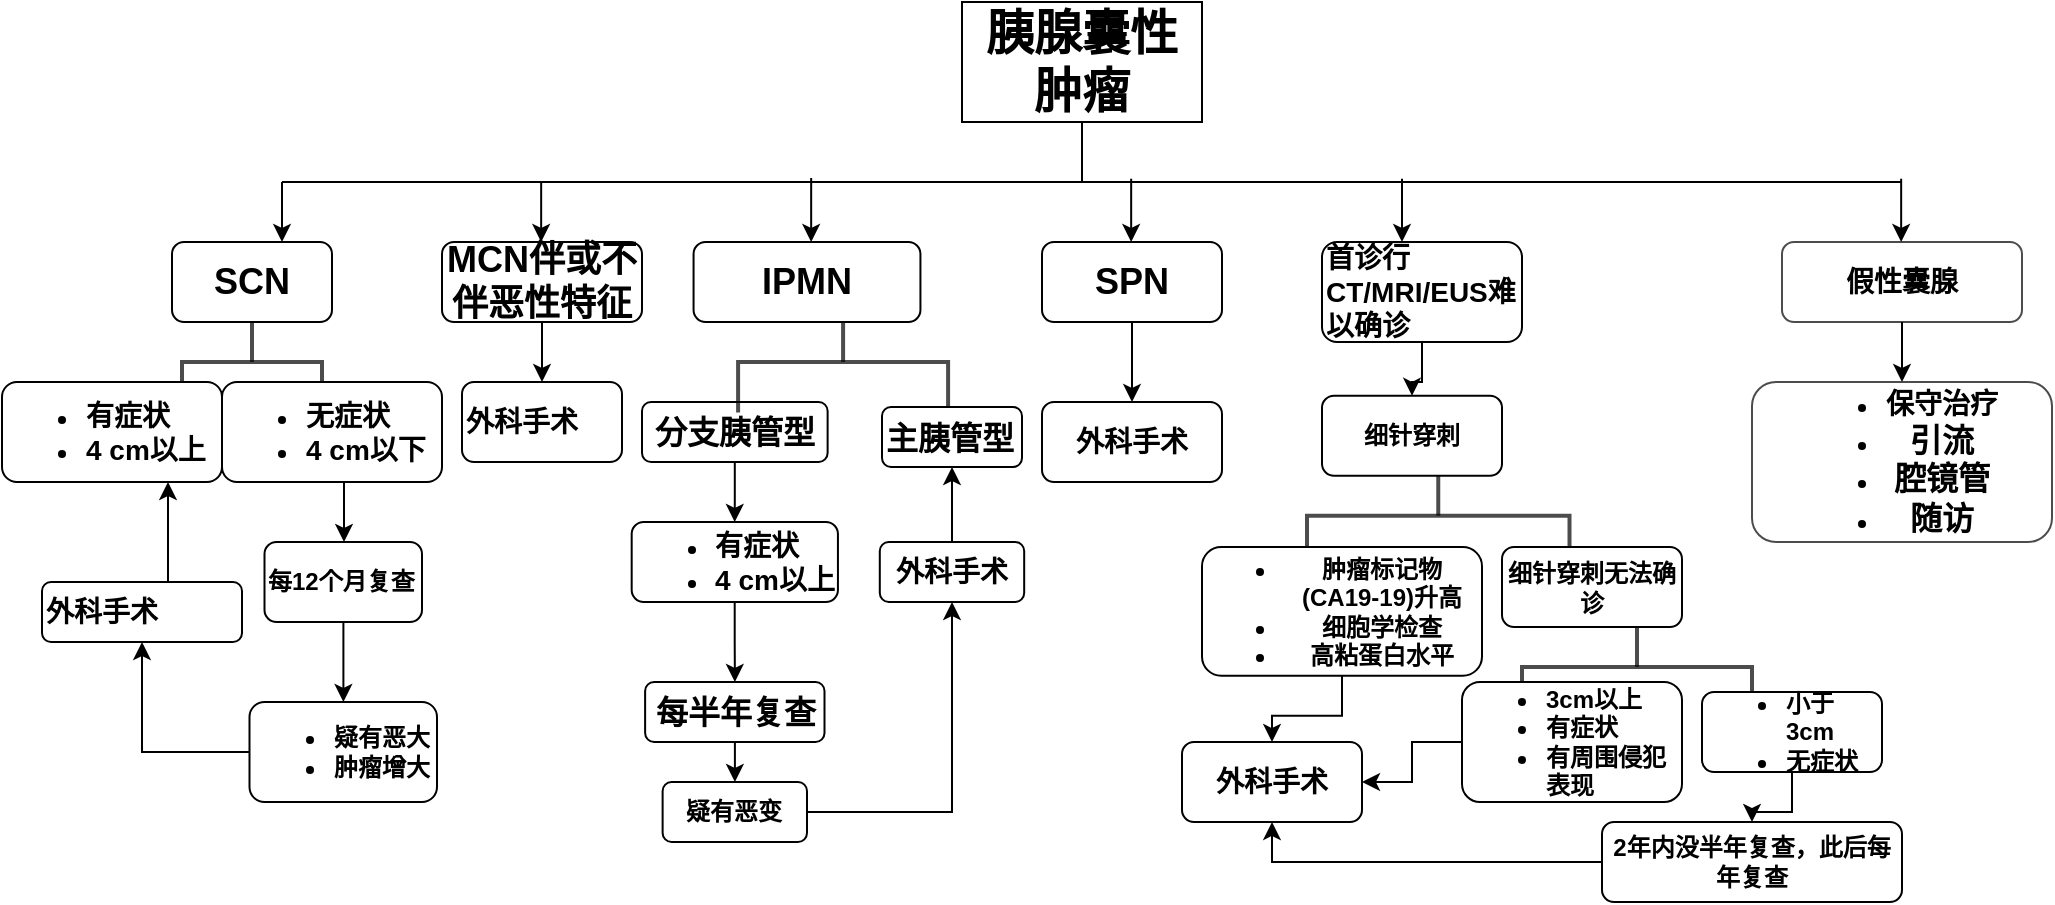 <mxfile version="14.6.6" type="github">
  <diagram id="kgpKYQtTHZ0yAKxKKP6v" name="Page-1">
    <mxGraphModel dx="1715" dy="483" grid="1" gridSize="10" guides="1" tooltips="1" connect="1" arrows="1" fold="1" page="1" pageScale="1" pageWidth="850" pageHeight="1400" math="0" shadow="0">
      <root>
        <mxCell id="0" />
        <mxCell id="1" parent="0" />
        <mxCell id="vsJlj80Gs5rXuC83Yg1f-1" value="" style="endArrow=none;html=1;entryX=0.5;entryY=1;entryDx=0;entryDy=0;" edge="1" parent="1" target="vsJlj80Gs5rXuC83Yg1f-2">
          <mxGeometry width="50" height="50" relative="1" as="geometry">
            <mxPoint x="480" y="200" as="sourcePoint" />
            <mxPoint x="370" y="200" as="targetPoint" />
          </mxGeometry>
        </mxCell>
        <mxCell id="vsJlj80Gs5rXuC83Yg1f-2" value="&lt;font style=&quot;font-size: 24px&quot;&gt;&lt;b&gt;胰腺囊性肿瘤&lt;/b&gt;&lt;/font&gt;" style="rounded=0;whiteSpace=wrap;html=1;" vertex="1" parent="1">
          <mxGeometry x="420" y="110" width="120" height="60" as="geometry" />
        </mxCell>
        <mxCell id="vsJlj80Gs5rXuC83Yg1f-3" value="" style="endArrow=none;html=1;" edge="1" parent="1">
          <mxGeometry width="50" height="50" relative="1" as="geometry">
            <mxPoint x="80" y="200" as="sourcePoint" />
            <mxPoint x="400" y="200" as="targetPoint" />
          </mxGeometry>
        </mxCell>
        <mxCell id="vsJlj80Gs5rXuC83Yg1f-108" value="" style="edgeStyle=orthogonalEdgeStyle;rounded=0;orthogonalLoop=1;jettySize=auto;html=1;" edge="1" parent="1" source="vsJlj80Gs5rXuC83Yg1f-13" target="vsJlj80Gs5rXuC83Yg1f-107">
          <mxGeometry relative="1" as="geometry" />
        </mxCell>
        <mxCell id="vsJlj80Gs5rXuC83Yg1f-13" value="&lt;b&gt;&lt;font style=&quot;font-size: 14px&quot;&gt;假性囊腺&lt;/font&gt;&lt;/b&gt;" style="rounded=1;whiteSpace=wrap;html=1;opacity=70;" vertex="1" parent="1">
          <mxGeometry x="830" y="230" width="120" height="40" as="geometry" />
        </mxCell>
        <mxCell id="vsJlj80Gs5rXuC83Yg1f-20" value="" style="endArrow=classic;html=1;" edge="1" parent="1">
          <mxGeometry width="50" height="50" relative="1" as="geometry">
            <mxPoint x="80" y="200" as="sourcePoint" />
            <mxPoint x="80" y="230" as="targetPoint" />
          </mxGeometry>
        </mxCell>
        <mxCell id="vsJlj80Gs5rXuC83Yg1f-23" value="" style="endArrow=classic;html=1;" edge="1" parent="1">
          <mxGeometry width="50" height="50" relative="1" as="geometry">
            <mxPoint x="344.58" y="198" as="sourcePoint" />
            <mxPoint x="344.58" y="230" as="targetPoint" />
          </mxGeometry>
        </mxCell>
        <mxCell id="vsJlj80Gs5rXuC83Yg1f-82" value="" style="edgeStyle=orthogonalEdgeStyle;rounded=0;orthogonalLoop=1;jettySize=auto;html=1;entryX=0.5;entryY=0;entryDx=0;entryDy=0;" edge="1" parent="1" source="vsJlj80Gs5rXuC83Yg1f-25" target="vsJlj80Gs5rXuC83Yg1f-80">
          <mxGeometry relative="1" as="geometry">
            <mxPoint x="660.029" y="410" as="targetPoint" />
          </mxGeometry>
        </mxCell>
        <mxCell id="vsJlj80Gs5rXuC83Yg1f-25" value="&lt;b&gt;&lt;font style=&quot;font-size: 14px&quot;&gt;首诊行CT/MRI/EUS难以确诊&lt;/font&gt;&lt;/b&gt;" style="rounded=1;whiteSpace=wrap;html=1;align=left;" vertex="1" parent="1">
          <mxGeometry x="600" y="230" width="100" height="50" as="geometry" />
        </mxCell>
        <mxCell id="vsJlj80Gs5rXuC83Yg1f-26" value="" style="endArrow=classic;html=1;" edge="1" parent="1">
          <mxGeometry width="50" height="50" relative="1" as="geometry">
            <mxPoint x="504.58" y="198.36" as="sourcePoint" />
            <mxPoint x="504.58" y="230" as="targetPoint" />
          </mxGeometry>
        </mxCell>
        <mxCell id="vsJlj80Gs5rXuC83Yg1f-27" value="" style="endArrow=none;html=1;" edge="1" parent="1">
          <mxGeometry width="50" height="50" relative="1" as="geometry">
            <mxPoint x="400" y="200" as="sourcePoint" />
            <mxPoint x="890" y="200" as="targetPoint" />
          </mxGeometry>
        </mxCell>
        <mxCell id="vsJlj80Gs5rXuC83Yg1f-28" value="" style="endArrow=classic;html=1;" edge="1" parent="1">
          <mxGeometry width="50" height="50" relative="1" as="geometry">
            <mxPoint x="640" y="198.36" as="sourcePoint" />
            <mxPoint x="640" y="230" as="targetPoint" />
          </mxGeometry>
        </mxCell>
        <mxCell id="vsJlj80Gs5rXuC83Yg1f-30" value="" style="endArrow=classic;html=1;" edge="1" parent="1">
          <mxGeometry width="50" height="50" relative="1" as="geometry">
            <mxPoint x="209.58" y="200" as="sourcePoint" />
            <mxPoint x="209.58" y="230" as="targetPoint" />
          </mxGeometry>
        </mxCell>
        <mxCell id="vsJlj80Gs5rXuC83Yg1f-47" value="" style="group" vertex="1" connectable="0" parent="1">
          <mxGeometry y="230" width="160" height="270" as="geometry" />
        </mxCell>
        <mxCell id="vsJlj80Gs5rXuC83Yg1f-5" value="&lt;font style=&quot;font-size: 18px&quot;&gt;&lt;b&gt;SCN&lt;/b&gt;&lt;/font&gt;" style="rounded=1;whiteSpace=wrap;html=1;align=center;" vertex="1" parent="vsJlj80Gs5rXuC83Yg1f-47">
          <mxGeometry x="25" width="80" height="40" as="geometry" />
        </mxCell>
        <mxCell id="vsJlj80Gs5rXuC83Yg1f-29" value="" style="strokeWidth=2;html=1;shape=mxgraph.flowchart.annotation_2;align=left;labelPosition=right;pointerEvents=1;opacity=70;rotation=90;" vertex="1" parent="vsJlj80Gs5rXuC83Yg1f-47">
          <mxGeometry x="45" y="25" width="40" height="70" as="geometry" />
        </mxCell>
        <mxCell id="vsJlj80Gs5rXuC83Yg1f-33" value="&lt;ul&gt;&lt;li&gt;&lt;b&gt;&lt;span style=&quot;font-size: 14px&quot;&gt;无症状&lt;/span&gt;&lt;/b&gt;&lt;/li&gt;&lt;li&gt;&lt;b&gt;&lt;span style=&quot;font-size: 14px&quot;&gt;4 cm以下&lt;/span&gt;&lt;/b&gt;&lt;/li&gt;&lt;/ul&gt;" style="rounded=1;whiteSpace=wrap;html=1;align=left;" vertex="1" parent="vsJlj80Gs5rXuC83Yg1f-47">
          <mxGeometry x="50" y="70" width="110" height="50" as="geometry" />
        </mxCell>
        <mxCell id="vsJlj80Gs5rXuC83Yg1f-36" value="&lt;b&gt;每12个月复查&lt;/b&gt;" style="rounded=1;whiteSpace=wrap;html=1;align=left;" vertex="1" parent="vsJlj80Gs5rXuC83Yg1f-47">
          <mxGeometry x="71.25" y="150" width="78.75" height="40" as="geometry" />
        </mxCell>
        <mxCell id="vsJlj80Gs5rXuC83Yg1f-37" value="" style="edgeStyle=orthogonalEdgeStyle;rounded=0;orthogonalLoop=1;jettySize=auto;html=1;" edge="1" parent="vsJlj80Gs5rXuC83Yg1f-47" source="vsJlj80Gs5rXuC83Yg1f-33" target="vsJlj80Gs5rXuC83Yg1f-36">
          <mxGeometry relative="1" as="geometry">
            <Array as="points">
              <mxPoint x="111" y="130" />
              <mxPoint x="111" y="130" />
            </Array>
          </mxGeometry>
        </mxCell>
        <mxCell id="vsJlj80Gs5rXuC83Yg1f-38" value="&lt;ul&gt;&lt;li&gt;&lt;b&gt;疑有恶大&lt;/b&gt;&lt;/li&gt;&lt;li&gt;&lt;b&gt;肿瘤增大&lt;/b&gt;&lt;/li&gt;&lt;/ul&gt;" style="rounded=1;whiteSpace=wrap;html=1;align=left;" vertex="1" parent="vsJlj80Gs5rXuC83Yg1f-47">
          <mxGeometry x="63.75" y="230" width="93.75" height="50" as="geometry" />
        </mxCell>
        <mxCell id="vsJlj80Gs5rXuC83Yg1f-39" value="" style="edgeStyle=orthogonalEdgeStyle;rounded=0;orthogonalLoop=1;jettySize=auto;html=1;" edge="1" parent="vsJlj80Gs5rXuC83Yg1f-47" source="vsJlj80Gs5rXuC83Yg1f-36" target="vsJlj80Gs5rXuC83Yg1f-38">
          <mxGeometry relative="1" as="geometry" />
        </mxCell>
        <mxCell id="vsJlj80Gs5rXuC83Yg1f-40" value="&lt;font style=&quot;font-size: 14px&quot;&gt;&lt;b&gt;外科手术&lt;/b&gt;&lt;/font&gt;" style="rounded=1;whiteSpace=wrap;html=1;align=left;" vertex="1" parent="vsJlj80Gs5rXuC83Yg1f-47">
          <mxGeometry x="-40" y="170" width="100" height="30" as="geometry" />
        </mxCell>
        <mxCell id="vsJlj80Gs5rXuC83Yg1f-41" value="" style="edgeStyle=orthogonalEdgeStyle;rounded=0;orthogonalLoop=1;jettySize=auto;html=1;" edge="1" parent="vsJlj80Gs5rXuC83Yg1f-47" source="vsJlj80Gs5rXuC83Yg1f-38" target="vsJlj80Gs5rXuC83Yg1f-40">
          <mxGeometry relative="1" as="geometry" />
        </mxCell>
        <mxCell id="vsJlj80Gs5rXuC83Yg1f-78" value="" style="group" vertex="1" connectable="0" parent="1">
          <mxGeometry x="600" y="306.88" width="180" height="193.12" as="geometry" />
        </mxCell>
        <mxCell id="vsJlj80Gs5rXuC83Yg1f-79" value="" style="strokeWidth=2;html=1;shape=mxgraph.flowchart.annotation_2;align=left;labelPosition=right;pointerEvents=1;opacity=70;rotation=90;" vertex="1" parent="vsJlj80Gs5rXuC83Yg1f-78">
          <mxGeometry x="38.13" y="-5.62" width="40" height="131.25" as="geometry" />
        </mxCell>
        <mxCell id="vsJlj80Gs5rXuC83Yg1f-80" value="&lt;b&gt;细针穿刺&lt;/b&gt;" style="rounded=1;whiteSpace=wrap;html=1;" vertex="1" parent="vsJlj80Gs5rXuC83Yg1f-78">
          <mxGeometry width="90" height="40" as="geometry" />
        </mxCell>
        <mxCell id="vsJlj80Gs5rXuC83Yg1f-85" value="&lt;ul&gt;&lt;li&gt;&lt;b&gt;肿瘤标记物(CA19-19)升高&lt;/b&gt;&lt;/li&gt;&lt;li&gt;&lt;b&gt;细胞学检查&lt;/b&gt;&lt;/li&gt;&lt;li&gt;&lt;b&gt;高粘蛋白水平&lt;/b&gt;&lt;/li&gt;&lt;/ul&gt;" style="rounded=1;whiteSpace=wrap;html=1;" vertex="1" parent="vsJlj80Gs5rXuC83Yg1f-78">
          <mxGeometry x="-60" y="75.62" width="140" height="64.38" as="geometry" />
        </mxCell>
        <mxCell id="vsJlj80Gs5rXuC83Yg1f-92" value="" style="group" vertex="1" connectable="0" parent="vsJlj80Gs5rXuC83Yg1f-78">
          <mxGeometry x="90" y="75.62" width="90" height="117.5" as="geometry" />
        </mxCell>
        <mxCell id="vsJlj80Gs5rXuC83Yg1f-93" value="" style="strokeWidth=2;html=1;shape=mxgraph.flowchart.annotation_2;align=left;labelPosition=right;pointerEvents=1;opacity=70;rotation=90;" vertex="1" parent="vsJlj80Gs5rXuC83Yg1f-92">
          <mxGeometry x="47.5" y="2.5" width="40" height="115" as="geometry" />
        </mxCell>
        <mxCell id="vsJlj80Gs5rXuC83Yg1f-94" value="&lt;b&gt;细针穿刺无法确诊&lt;/b&gt;" style="rounded=1;whiteSpace=wrap;html=1;" vertex="1" parent="vsJlj80Gs5rXuC83Yg1f-92">
          <mxGeometry width="90" height="40" as="geometry" />
        </mxCell>
        <mxCell id="vsJlj80Gs5rXuC83Yg1f-86" value="&lt;b style=&quot;font-size: 14px ; text-align: left&quot;&gt;外科手术&lt;/b&gt;" style="rounded=1;whiteSpace=wrap;html=1;" vertex="1" parent="1">
          <mxGeometry x="530" y="480" width="90" height="40" as="geometry" />
        </mxCell>
        <mxCell id="vsJlj80Gs5rXuC83Yg1f-87" value="" style="edgeStyle=orthogonalEdgeStyle;rounded=0;orthogonalLoop=1;jettySize=auto;html=1;" edge="1" parent="1" source="vsJlj80Gs5rXuC83Yg1f-85" target="vsJlj80Gs5rXuC83Yg1f-86">
          <mxGeometry relative="1" as="geometry" />
        </mxCell>
        <mxCell id="vsJlj80Gs5rXuC83Yg1f-105" value="" style="edgeStyle=orthogonalEdgeStyle;rounded=0;orthogonalLoop=1;jettySize=auto;html=1;" edge="1" parent="1" source="vsJlj80Gs5rXuC83Yg1f-96" target="vsJlj80Gs5rXuC83Yg1f-86">
          <mxGeometry relative="1" as="geometry" />
        </mxCell>
        <mxCell id="vsJlj80Gs5rXuC83Yg1f-96" value="&lt;ul&gt;&lt;li&gt;&lt;b&gt;3cm以上&lt;/b&gt;&lt;/li&gt;&lt;li&gt;&lt;b&gt;有症状&lt;/b&gt;&lt;/li&gt;&lt;li&gt;&lt;b&gt;有周围侵犯表现&lt;/b&gt;&lt;/li&gt;&lt;/ul&gt;" style="rounded=1;whiteSpace=wrap;html=1;align=left;" vertex="1" parent="1">
          <mxGeometry x="670" y="450" width="110" height="60" as="geometry" />
        </mxCell>
        <mxCell id="vsJlj80Gs5rXuC83Yg1f-102" value="" style="edgeStyle=orthogonalEdgeStyle;rounded=0;orthogonalLoop=1;jettySize=auto;html=1;" edge="1" parent="1" source="vsJlj80Gs5rXuC83Yg1f-100" target="vsJlj80Gs5rXuC83Yg1f-101">
          <mxGeometry relative="1" as="geometry" />
        </mxCell>
        <mxCell id="vsJlj80Gs5rXuC83Yg1f-100" value="&lt;ul&gt;&lt;li&gt;&lt;b&gt;小于3cm&lt;/b&gt;&lt;/li&gt;&lt;li&gt;&lt;b&gt;无症状&lt;/b&gt;&lt;/li&gt;&lt;/ul&gt;" style="rounded=1;whiteSpace=wrap;html=1;align=left;" vertex="1" parent="1">
          <mxGeometry x="790" y="455" width="90" height="40" as="geometry" />
        </mxCell>
        <mxCell id="vsJlj80Gs5rXuC83Yg1f-104" value="" style="edgeStyle=orthogonalEdgeStyle;rounded=0;orthogonalLoop=1;jettySize=auto;html=1;entryX=0.5;entryY=1;entryDx=0;entryDy=0;" edge="1" parent="1" source="vsJlj80Gs5rXuC83Yg1f-101" target="vsJlj80Gs5rXuC83Yg1f-86">
          <mxGeometry relative="1" as="geometry">
            <mxPoint x="660" y="540" as="targetPoint" />
          </mxGeometry>
        </mxCell>
        <mxCell id="vsJlj80Gs5rXuC83Yg1f-101" value="&lt;b&gt;2年内没半年复查，此后每年复查&lt;/b&gt;" style="rounded=1;whiteSpace=wrap;html=1;" vertex="1" parent="1">
          <mxGeometry x="740" y="520" width="150" height="40" as="geometry" />
        </mxCell>
        <mxCell id="vsJlj80Gs5rXuC83Yg1f-106" value="" style="endArrow=classic;html=1;" edge="1" parent="1">
          <mxGeometry width="50" height="50" relative="1" as="geometry">
            <mxPoint x="889.58" y="198.36" as="sourcePoint" />
            <mxPoint x="889.58" y="230" as="targetPoint" />
          </mxGeometry>
        </mxCell>
        <mxCell id="vsJlj80Gs5rXuC83Yg1f-107" value="&lt;ul&gt;&lt;li&gt;&lt;b&gt;&lt;font style=&quot;font-size: 14px&quot;&gt;保守治疗&lt;/font&gt;&lt;/b&gt;&lt;/li&gt;&lt;li&gt;&lt;b&gt;&lt;font size=&quot;3&quot;&gt;引流&lt;/font&gt;&lt;/b&gt;&lt;/li&gt;&lt;li&gt;&lt;b&gt;&lt;font size=&quot;3&quot;&gt;腔镜管&lt;/font&gt;&lt;/b&gt;&lt;/li&gt;&lt;li&gt;&lt;b&gt;&lt;font size=&quot;3&quot;&gt;随访&lt;/font&gt;&lt;/b&gt;&lt;/li&gt;&lt;/ul&gt;" style="rounded=1;whiteSpace=wrap;html=1;opacity=70;" vertex="1" parent="1">
          <mxGeometry x="815" y="300" width="150" height="80" as="geometry" />
        </mxCell>
        <mxCell id="vsJlj80Gs5rXuC83Yg1f-110" value="" style="group" vertex="1" connectable="0" parent="1">
          <mxGeometry x="260" y="230" width="191.09" height="260" as="geometry" />
        </mxCell>
        <mxCell id="vsJlj80Gs5rXuC83Yg1f-65" value="&lt;font size=&quot;3&quot;&gt;&lt;b&gt;分支胰管型&lt;/b&gt;&lt;/font&gt;" style="rounded=1;whiteSpace=wrap;html=1;" vertex="1" parent="vsJlj80Gs5rXuC83Yg1f-110">
          <mxGeometry y="80" width="92.812" height="30" as="geometry" />
        </mxCell>
        <mxCell id="vsJlj80Gs5rXuC83Yg1f-66" value="&lt;ul style=&quot;text-align: left&quot;&gt;&lt;li&gt;&lt;font style=&quot;font-size: 14px&quot;&gt;&lt;b&gt;有症状&lt;/b&gt;&lt;/font&gt;&lt;/li&gt;&lt;li&gt;&lt;font style=&quot;font-size: 14px&quot;&gt;&lt;b&gt;4 cm以上&lt;/b&gt;&lt;/font&gt;&lt;/li&gt;&lt;/ul&gt;" style="rounded=1;whiteSpace=wrap;html=1;" vertex="1" parent="vsJlj80Gs5rXuC83Yg1f-110">
          <mxGeometry x="-5.16" y="140" width="103.13" height="40" as="geometry" />
        </mxCell>
        <mxCell id="vsJlj80Gs5rXuC83Yg1f-67" value="" style="edgeStyle=orthogonalEdgeStyle;rounded=0;orthogonalLoop=1;jettySize=auto;html=1;" edge="1" parent="vsJlj80Gs5rXuC83Yg1f-110" source="vsJlj80Gs5rXuC83Yg1f-65" target="vsJlj80Gs5rXuC83Yg1f-66">
          <mxGeometry x="20.625" as="geometry" />
        </mxCell>
        <mxCell id="vsJlj80Gs5rXuC83Yg1f-68" value="&lt;font size=&quot;3&quot;&gt;&lt;b&gt;每半年复查&lt;/b&gt;&lt;/font&gt;" style="rounded=1;whiteSpace=wrap;html=1;" vertex="1" parent="vsJlj80Gs5rXuC83Yg1f-110">
          <mxGeometry x="1.56" y="220" width="89.69" height="30" as="geometry" />
        </mxCell>
        <mxCell id="vsJlj80Gs5rXuC83Yg1f-69" value="" style="edgeStyle=orthogonalEdgeStyle;rounded=0;orthogonalLoop=1;jettySize=auto;html=1;" edge="1" parent="vsJlj80Gs5rXuC83Yg1f-110" source="vsJlj80Gs5rXuC83Yg1f-66" target="vsJlj80Gs5rXuC83Yg1f-68">
          <mxGeometry x="20.625" as="geometry" />
        </mxCell>
        <mxCell id="vsJlj80Gs5rXuC83Yg1f-77" value="" style="group" vertex="1" connectable="0" parent="vsJlj80Gs5rXuC83Yg1f-110">
          <mxGeometry x="25.781" width="113.438" height="112.5" as="geometry" />
        </mxCell>
        <mxCell id="vsJlj80Gs5rXuC83Yg1f-49" value="" style="strokeWidth=2;html=1;shape=mxgraph.flowchart.annotation_2;align=left;labelPosition=right;pointerEvents=1;opacity=70;rotation=90;" vertex="1" parent="vsJlj80Gs5rXuC83Yg1f-77">
          <mxGeometry x="49.562" y="7.5" width="50.418" height="105" as="geometry" />
        </mxCell>
        <mxCell id="vsJlj80Gs5rXuC83Yg1f-22" value="&lt;b&gt;&lt;font style=&quot;font-size: 18px&quot;&gt;IPMN&lt;/font&gt;&lt;/b&gt;" style="rounded=1;whiteSpace=wrap;html=1;" vertex="1" parent="vsJlj80Gs5rXuC83Yg1f-77">
          <mxGeometry width="113.438" height="40" as="geometry" />
        </mxCell>
        <mxCell id="vsJlj80Gs5rXuC83Yg1f-72" value="&lt;b style=&quot;font-size: 14px ; text-align: left&quot;&gt;外科手术&lt;/b&gt;" style="rounded=1;whiteSpace=wrap;html=1;" vertex="1" parent="vsJlj80Gs5rXuC83Yg1f-110">
          <mxGeometry x="118.902" y="150" width="72.188" height="30" as="geometry" />
        </mxCell>
        <mxCell id="vsJlj80Gs5rXuC83Yg1f-126" value="" style="group" vertex="1" connectable="0" parent="1">
          <mxGeometry x="460" y="230" width="90" height="120" as="geometry" />
        </mxCell>
        <mxCell id="vsJlj80Gs5rXuC83Yg1f-24" value="&lt;b&gt;&lt;font style=&quot;font-size: 18px&quot;&gt;SPN&lt;/font&gt;&lt;/b&gt;" style="rounded=1;whiteSpace=wrap;html=1;" vertex="1" parent="vsJlj80Gs5rXuC83Yg1f-126">
          <mxGeometry width="90" height="40" as="geometry" />
        </mxCell>
        <mxCell id="vsJlj80Gs5rXuC83Yg1f-75" value="&lt;b style=&quot;font-size: 14px ; text-align: left&quot;&gt;外科手术&lt;/b&gt;" style="rounded=1;whiteSpace=wrap;html=1;" vertex="1" parent="vsJlj80Gs5rXuC83Yg1f-126">
          <mxGeometry y="80" width="90" height="40" as="geometry" />
        </mxCell>
        <mxCell id="vsJlj80Gs5rXuC83Yg1f-76" value="" style="edgeStyle=orthogonalEdgeStyle;rounded=0;orthogonalLoop=1;jettySize=auto;html=1;" edge="1" parent="vsJlj80Gs5rXuC83Yg1f-126" source="vsJlj80Gs5rXuC83Yg1f-24" target="vsJlj80Gs5rXuC83Yg1f-75">
          <mxGeometry relative="1" as="geometry" />
        </mxCell>
        <mxCell id="vsJlj80Gs5rXuC83Yg1f-127" value="" style="group" vertex="1" connectable="0" parent="1">
          <mxGeometry x="160" y="230" width="100" height="110" as="geometry" />
        </mxCell>
        <mxCell id="vsJlj80Gs5rXuC83Yg1f-6" value="&lt;font style=&quot;font-size: 18px&quot;&gt;&lt;b&gt;MCN伴或不伴恶性特征&lt;/b&gt;&lt;/font&gt;" style="rounded=1;whiteSpace=wrap;html=1;" vertex="1" parent="vsJlj80Gs5rXuC83Yg1f-127">
          <mxGeometry width="100" height="40" as="geometry" />
        </mxCell>
        <mxCell id="vsJlj80Gs5rXuC83Yg1f-43" value="&lt;font style=&quot;font-size: 14px&quot;&gt;&lt;b&gt;外科手术&lt;/b&gt;&lt;/font&gt;" style="rounded=1;whiteSpace=wrap;html=1;align=left;" vertex="1" parent="vsJlj80Gs5rXuC83Yg1f-127">
          <mxGeometry x="10" y="70" width="80" height="40" as="geometry" />
        </mxCell>
        <mxCell id="vsJlj80Gs5rXuC83Yg1f-44" value="" style="edgeStyle=orthogonalEdgeStyle;rounded=0;orthogonalLoop=1;jettySize=auto;html=1;" edge="1" parent="vsJlj80Gs5rXuC83Yg1f-127" source="vsJlj80Gs5rXuC83Yg1f-6" target="vsJlj80Gs5rXuC83Yg1f-43">
          <mxGeometry relative="1" as="geometry" />
        </mxCell>
        <mxCell id="vsJlj80Gs5rXuC83Yg1f-34" value="&lt;ul&gt;&lt;li&gt;&lt;font style=&quot;font-size: 14px&quot;&gt;&lt;b&gt;有症状&lt;/b&gt;&lt;/font&gt;&lt;/li&gt;&lt;li&gt;&lt;font style=&quot;font-size: 14px&quot;&gt;&lt;b&gt;4 cm以上&lt;/b&gt;&lt;/font&gt;&lt;/li&gt;&lt;/ul&gt;" style="rounded=1;whiteSpace=wrap;html=1;align=left;" vertex="1" parent="1">
          <mxGeometry x="-60" y="300" width="110" height="50" as="geometry" />
        </mxCell>
        <mxCell id="vsJlj80Gs5rXuC83Yg1f-42" value="" style="edgeStyle=orthogonalEdgeStyle;rounded=0;orthogonalLoop=1;jettySize=auto;html=1;" edge="1" parent="1" source="vsJlj80Gs5rXuC83Yg1f-40" target="vsJlj80Gs5rXuC83Yg1f-34">
          <mxGeometry relative="1" as="geometry">
            <Array as="points">
              <mxPoint x="23" y="390" />
              <mxPoint x="23" y="390" />
            </Array>
          </mxGeometry>
        </mxCell>
        <mxCell id="vsJlj80Gs5rXuC83Yg1f-51" value="&lt;font size=&quot;3&quot;&gt;&lt;b&gt;主胰管型&lt;/b&gt;&lt;/font&gt;" style="rounded=1;whiteSpace=wrap;html=1;align=left;" vertex="1" parent="1">
          <mxGeometry x="380" y="312.5" width="70" height="30" as="geometry" />
        </mxCell>
        <mxCell id="vsJlj80Gs5rXuC83Yg1f-74" value="" style="edgeStyle=orthogonalEdgeStyle;rounded=0;orthogonalLoop=1;jettySize=auto;html=1;" edge="1" parent="1" source="vsJlj80Gs5rXuC83Yg1f-72" target="vsJlj80Gs5rXuC83Yg1f-51">
          <mxGeometry relative="1" as="geometry" />
        </mxCell>
        <mxCell id="vsJlj80Gs5rXuC83Yg1f-73" value="" style="edgeStyle=orthogonalEdgeStyle;rounded=0;orthogonalLoop=1;jettySize=auto;html=1;" edge="1" parent="1" source="vsJlj80Gs5rXuC83Yg1f-70" target="vsJlj80Gs5rXuC83Yg1f-72">
          <mxGeometry relative="1" as="geometry" />
        </mxCell>
        <mxCell id="vsJlj80Gs5rXuC83Yg1f-70" value="&lt;b&gt;疑有恶变&lt;/b&gt;" style="rounded=1;whiteSpace=wrap;html=1;" vertex="1" parent="1">
          <mxGeometry x="270.31" y="500" width="72.188" height="30" as="geometry" />
        </mxCell>
        <mxCell id="vsJlj80Gs5rXuC83Yg1f-71" value="" style="edgeStyle=orthogonalEdgeStyle;rounded=0;orthogonalLoop=1;jettySize=auto;html=1;" edge="1" parent="1" source="vsJlj80Gs5rXuC83Yg1f-68" target="vsJlj80Gs5rXuC83Yg1f-70">
          <mxGeometry relative="1" as="geometry" />
        </mxCell>
      </root>
    </mxGraphModel>
  </diagram>
</mxfile>
